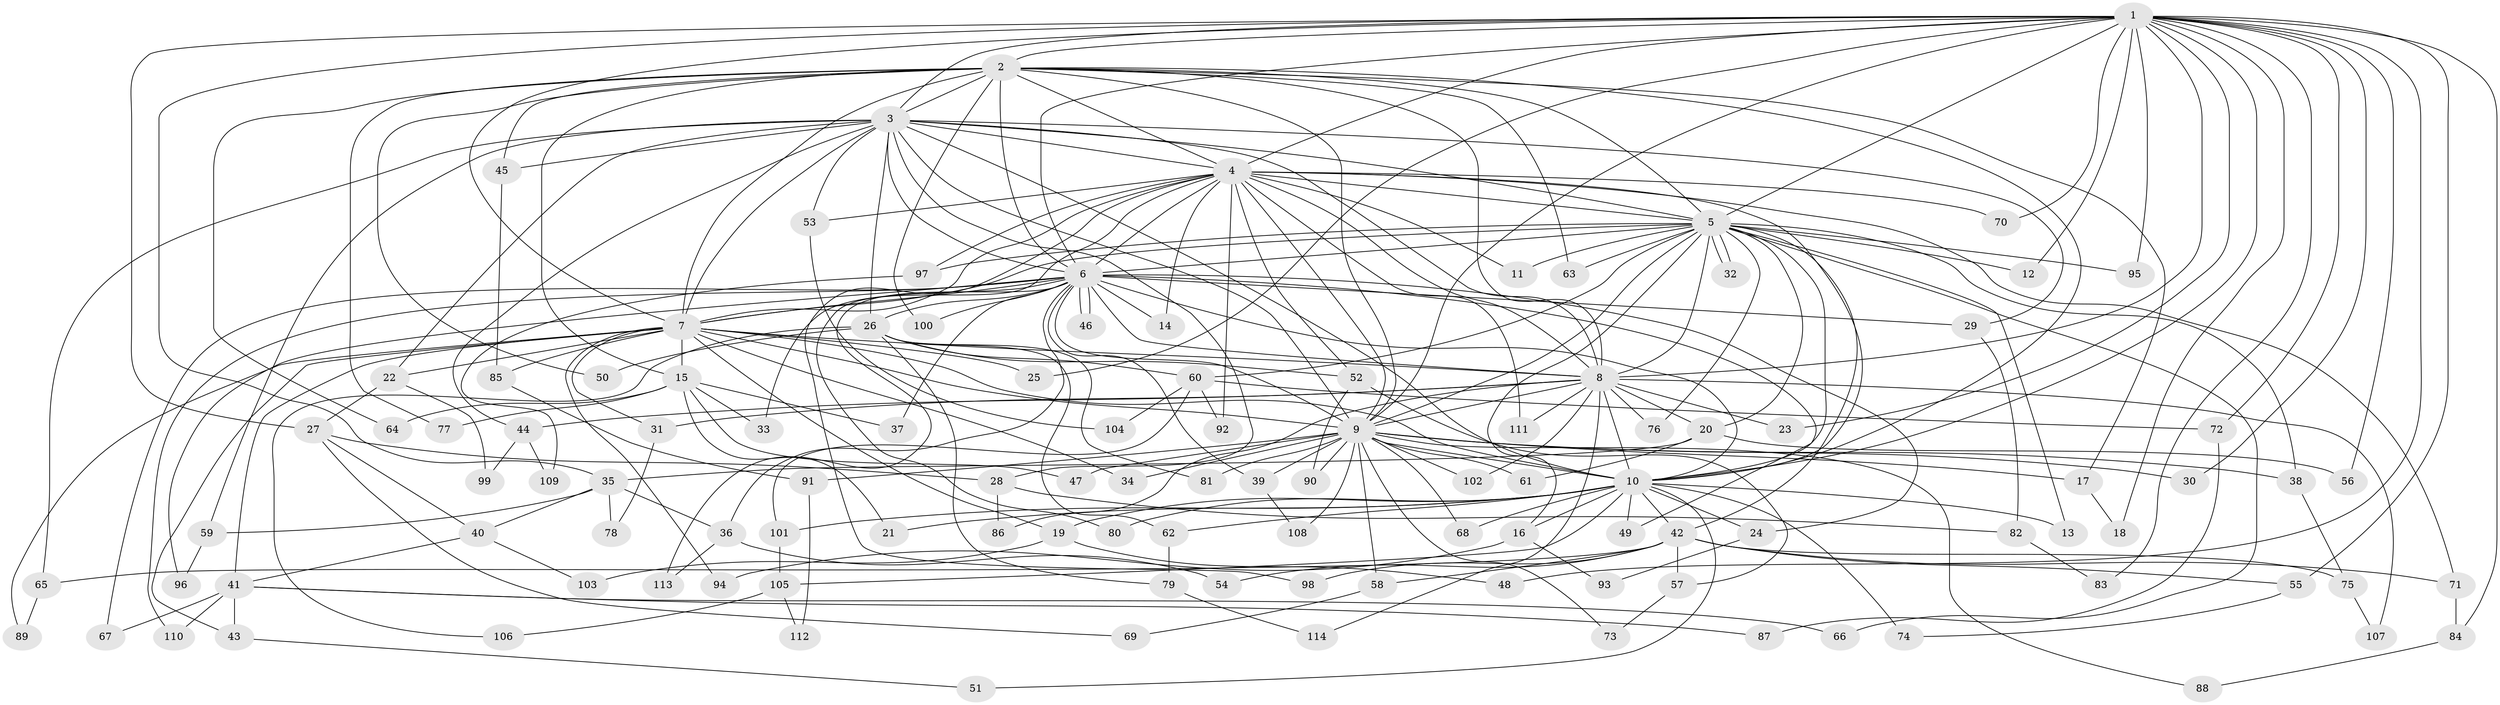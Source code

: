 // coarse degree distribution, {34: 0.011904761904761904, 13: 0.011904761904761904, 14: 0.011904761904761904, 27: 0.011904761904761904, 20: 0.023809523809523808, 30: 0.011904761904761904, 2: 0.5357142857142857, 7: 0.047619047619047616, 4: 0.08333333333333333, 3: 0.19047619047619047, 5: 0.011904761904761904, 6: 0.011904761904761904, 9: 0.011904761904761904, 11: 0.011904761904761904, 1: 0.011904761904761904}
// Generated by graph-tools (version 1.1) at 2025/51/02/27/25 19:51:44]
// undirected, 114 vertices, 253 edges
graph export_dot {
graph [start="1"]
  node [color=gray90,style=filled];
  1;
  2;
  3;
  4;
  5;
  6;
  7;
  8;
  9;
  10;
  11;
  12;
  13;
  14;
  15;
  16;
  17;
  18;
  19;
  20;
  21;
  22;
  23;
  24;
  25;
  26;
  27;
  28;
  29;
  30;
  31;
  32;
  33;
  34;
  35;
  36;
  37;
  38;
  39;
  40;
  41;
  42;
  43;
  44;
  45;
  46;
  47;
  48;
  49;
  50;
  51;
  52;
  53;
  54;
  55;
  56;
  57;
  58;
  59;
  60;
  61;
  62;
  63;
  64;
  65;
  66;
  67;
  68;
  69;
  70;
  71;
  72;
  73;
  74;
  75;
  76;
  77;
  78;
  79;
  80;
  81;
  82;
  83;
  84;
  85;
  86;
  87;
  88;
  89;
  90;
  91;
  92;
  93;
  94;
  95;
  96;
  97;
  98;
  99;
  100;
  101;
  102;
  103;
  104;
  105;
  106;
  107;
  108;
  109;
  110;
  111;
  112;
  113;
  114;
  1 -- 2;
  1 -- 3;
  1 -- 4;
  1 -- 5;
  1 -- 6;
  1 -- 7;
  1 -- 8;
  1 -- 9;
  1 -- 10;
  1 -- 12;
  1 -- 18;
  1 -- 23;
  1 -- 25;
  1 -- 27;
  1 -- 30;
  1 -- 35;
  1 -- 48;
  1 -- 55;
  1 -- 56;
  1 -- 70;
  1 -- 72;
  1 -- 83;
  1 -- 84;
  1 -- 95;
  2 -- 3;
  2 -- 4;
  2 -- 5;
  2 -- 6;
  2 -- 7;
  2 -- 8;
  2 -- 9;
  2 -- 10;
  2 -- 15;
  2 -- 17;
  2 -- 45;
  2 -- 50;
  2 -- 63;
  2 -- 64;
  2 -- 77;
  2 -- 100;
  3 -- 4;
  3 -- 5;
  3 -- 6;
  3 -- 7;
  3 -- 8;
  3 -- 9;
  3 -- 10;
  3 -- 22;
  3 -- 26;
  3 -- 28;
  3 -- 29;
  3 -- 44;
  3 -- 45;
  3 -- 53;
  3 -- 59;
  3 -- 65;
  4 -- 5;
  4 -- 6;
  4 -- 7;
  4 -- 8;
  4 -- 9;
  4 -- 10;
  4 -- 11;
  4 -- 14;
  4 -- 52;
  4 -- 53;
  4 -- 70;
  4 -- 71;
  4 -- 80;
  4 -- 92;
  4 -- 97;
  4 -- 98;
  4 -- 111;
  5 -- 6;
  5 -- 7;
  5 -- 8;
  5 -- 9;
  5 -- 10;
  5 -- 11;
  5 -- 12;
  5 -- 13;
  5 -- 16;
  5 -- 20;
  5 -- 32;
  5 -- 32;
  5 -- 38;
  5 -- 42;
  5 -- 60;
  5 -- 63;
  5 -- 66;
  5 -- 76;
  5 -- 95;
  5 -- 97;
  6 -- 7;
  6 -- 8;
  6 -- 9;
  6 -- 10;
  6 -- 14;
  6 -- 24;
  6 -- 26;
  6 -- 29;
  6 -- 33;
  6 -- 36;
  6 -- 37;
  6 -- 39;
  6 -- 46;
  6 -- 46;
  6 -- 49;
  6 -- 67;
  6 -- 96;
  6 -- 100;
  6 -- 110;
  6 -- 113;
  7 -- 8;
  7 -- 9;
  7 -- 10;
  7 -- 15;
  7 -- 19;
  7 -- 22;
  7 -- 25;
  7 -- 31;
  7 -- 34;
  7 -- 41;
  7 -- 43;
  7 -- 85;
  7 -- 89;
  7 -- 94;
  8 -- 9;
  8 -- 10;
  8 -- 20;
  8 -- 23;
  8 -- 31;
  8 -- 44;
  8 -- 76;
  8 -- 86;
  8 -- 102;
  8 -- 107;
  8 -- 111;
  8 -- 114;
  9 -- 10;
  9 -- 17;
  9 -- 30;
  9 -- 34;
  9 -- 38;
  9 -- 39;
  9 -- 47;
  9 -- 58;
  9 -- 61;
  9 -- 68;
  9 -- 73;
  9 -- 81;
  9 -- 88;
  9 -- 90;
  9 -- 91;
  9 -- 102;
  9 -- 108;
  10 -- 13;
  10 -- 16;
  10 -- 19;
  10 -- 21;
  10 -- 24;
  10 -- 42;
  10 -- 49;
  10 -- 51;
  10 -- 62;
  10 -- 68;
  10 -- 74;
  10 -- 80;
  10 -- 101;
  10 -- 105;
  15 -- 21;
  15 -- 33;
  15 -- 37;
  15 -- 47;
  15 -- 64;
  15 -- 77;
  16 -- 93;
  16 -- 94;
  17 -- 18;
  19 -- 48;
  19 -- 103;
  20 -- 35;
  20 -- 56;
  20 -- 61;
  22 -- 27;
  22 -- 99;
  24 -- 93;
  26 -- 50;
  26 -- 52;
  26 -- 60;
  26 -- 62;
  26 -- 79;
  26 -- 81;
  26 -- 106;
  27 -- 28;
  27 -- 40;
  27 -- 69;
  28 -- 82;
  28 -- 86;
  29 -- 82;
  31 -- 78;
  35 -- 36;
  35 -- 40;
  35 -- 59;
  35 -- 78;
  36 -- 54;
  36 -- 113;
  38 -- 75;
  39 -- 108;
  40 -- 41;
  40 -- 103;
  41 -- 43;
  41 -- 66;
  41 -- 67;
  41 -- 87;
  41 -- 110;
  42 -- 54;
  42 -- 55;
  42 -- 57;
  42 -- 58;
  42 -- 65;
  42 -- 71;
  42 -- 75;
  42 -- 98;
  43 -- 51;
  44 -- 99;
  44 -- 109;
  45 -- 85;
  52 -- 57;
  52 -- 90;
  53 -- 104;
  55 -- 74;
  57 -- 73;
  58 -- 69;
  59 -- 96;
  60 -- 72;
  60 -- 92;
  60 -- 101;
  60 -- 104;
  62 -- 79;
  65 -- 89;
  71 -- 84;
  72 -- 87;
  75 -- 107;
  79 -- 114;
  82 -- 83;
  84 -- 88;
  85 -- 91;
  91 -- 112;
  97 -- 109;
  101 -- 105;
  105 -- 106;
  105 -- 112;
}
